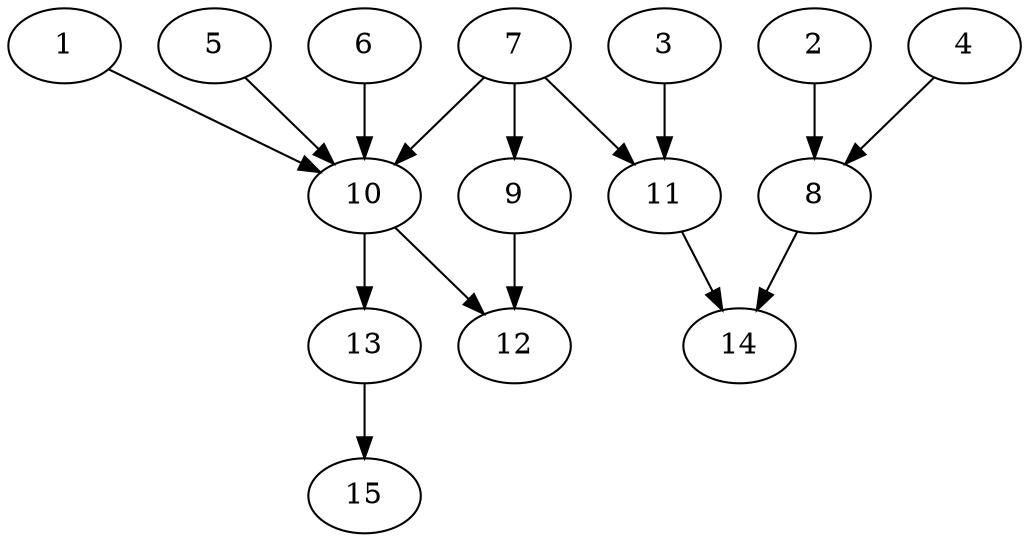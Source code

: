 // DAG automatically generated by daggen at Tue Aug  6 16:26:16 2019
// ./daggen --dot -n 15 --ccr 0.4 --fat 0.7 --regular 0.5 --density 0.6 --mindata 5242880 --maxdata 52428800 
digraph G {
  1 [size="72168960", alpha="0.01", expect_size="28867584"] 
  1 -> 10 [size ="28867584"]
  2 [size="129848320", alpha="0.12", expect_size="51939328"] 
  2 -> 8 [size ="51939328"]
  3 [size="114964480", alpha="0.04", expect_size="45985792"] 
  3 -> 11 [size ="45985792"]
  4 [size="121571840", alpha="0.20", expect_size="48628736"] 
  4 -> 8 [size ="48628736"]
  5 [size="73909760", alpha="0.04", expect_size="29563904"] 
  5 -> 10 [size ="29563904"]
  6 [size="126801920", alpha="0.14", expect_size="50720768"] 
  6 -> 10 [size ="50720768"]
  7 [size="33843200", alpha="0.17", expect_size="13537280"] 
  7 -> 9 [size ="13537280"]
  7 -> 10 [size ="13537280"]
  7 -> 11 [size ="13537280"]
  8 [size="79831040", alpha="0.16", expect_size="31932416"] 
  8 -> 14 [size ="31932416"]
  9 [size="123348480", alpha="0.01", expect_size="49339392"] 
  9 -> 12 [size ="49339392"]
  10 [size="93340160", alpha="0.03", expect_size="37336064"] 
  10 -> 12 [size ="37336064"]
  10 -> 13 [size ="37336064"]
  11 [size="74332160", alpha="0.03", expect_size="29732864"] 
  11 -> 14 [size ="29732864"]
  12 [size="80952320", alpha="0.04", expect_size="32380928"] 
  13 [size="31214080", alpha="0.17", expect_size="12485632"] 
  13 -> 15 [size ="12485632"]
  14 [size="53798400", alpha="0.08", expect_size="21519360"] 
  15 [size="52497920", alpha="0.00", expect_size="20999168"] 
}

